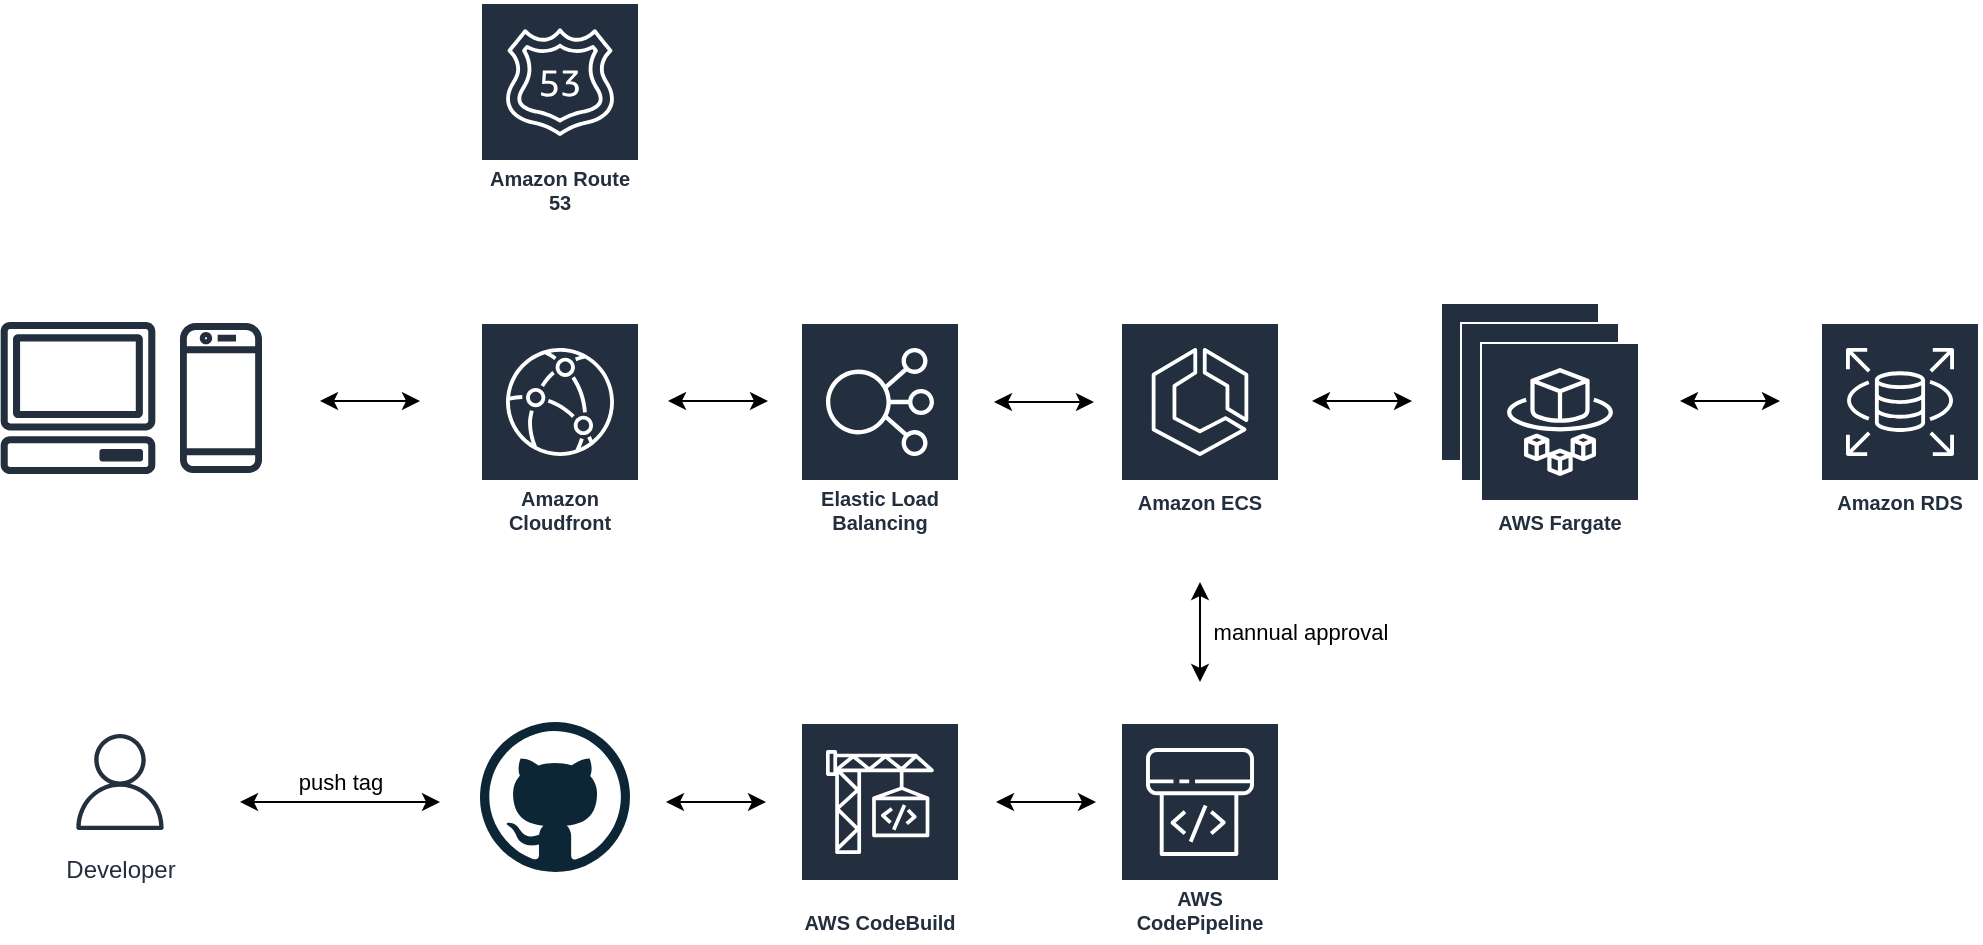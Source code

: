 <mxfile version="20.7.4" type="device"><diagram id="A074mm2RcytpUC03ToiF" name="第 1 页"><mxGraphModel dx="1255" dy="974" grid="1" gridSize="10" guides="1" tooltips="1" connect="1" arrows="1" fold="1" page="1" pageScale="1" pageWidth="827" pageHeight="1169" math="0" shadow="0"><root><mxCell id="0"/><mxCell id="1" parent="0"/><mxCell id="vl7OOV8Izb164x1bm4v4-1" value="Amazon Route 53" style="sketch=0;outlineConnect=0;fontColor=#232F3E;gradientColor=none;strokeColor=#ffffff;fillColor=#232F3E;dashed=0;verticalLabelPosition=middle;verticalAlign=bottom;align=center;html=1;whiteSpace=wrap;fontSize=10;fontStyle=1;spacing=3;shape=mxgraph.aws4.productIcon;prIcon=mxgraph.aws4.route_53;" vertex="1" parent="1"><mxGeometry x="280" y="160" width="80" height="110" as="geometry"/></mxCell><mxCell id="vl7OOV8Izb164x1bm4v4-2" value="Amazon Cloudfront" style="sketch=0;outlineConnect=0;fontColor=#232F3E;gradientColor=none;strokeColor=#ffffff;fillColor=#232F3E;dashed=0;verticalLabelPosition=middle;verticalAlign=bottom;align=center;html=1;whiteSpace=wrap;fontSize=10;fontStyle=1;spacing=3;shape=mxgraph.aws4.productIcon;prIcon=mxgraph.aws4.cloudfront;" vertex="1" parent="1"><mxGeometry x="280" y="320" width="80" height="110" as="geometry"/></mxCell><mxCell id="vl7OOV8Izb164x1bm4v4-3" value="Elastic Load Balancing" style="sketch=0;outlineConnect=0;fontColor=#232F3E;gradientColor=none;strokeColor=#ffffff;fillColor=#232F3E;dashed=0;verticalLabelPosition=middle;verticalAlign=bottom;align=center;html=1;whiteSpace=wrap;fontSize=10;fontStyle=1;spacing=3;shape=mxgraph.aws4.productIcon;prIcon=mxgraph.aws4.elastic_load_balancing;" vertex="1" parent="1"><mxGeometry x="440" y="320" width="80" height="110" as="geometry"/></mxCell><mxCell id="vl7OOV8Izb164x1bm4v4-4" value="" style="sketch=0;outlineConnect=0;fontColor=#232F3E;gradientColor=none;strokeColor=#ffffff;fillColor=#232F3E;dashed=0;verticalLabelPosition=middle;verticalAlign=bottom;align=center;html=1;whiteSpace=wrap;fontSize=10;fontStyle=1;spacing=3;shape=mxgraph.aws4.productIcon;prIcon=mxgraph.aws4.fargate;" vertex="1" parent="1"><mxGeometry x="760" y="310" width="80" height="100" as="geometry"/></mxCell><mxCell id="vl7OOV8Izb164x1bm4v4-5" value="Amazon ECS" style="sketch=0;outlineConnect=0;fontColor=#232F3E;gradientColor=none;strokeColor=#ffffff;fillColor=#232F3E;dashed=0;verticalLabelPosition=middle;verticalAlign=bottom;align=center;html=1;whiteSpace=wrap;fontSize=10;fontStyle=1;spacing=3;shape=mxgraph.aws4.productIcon;prIcon=mxgraph.aws4.ecs;" vertex="1" parent="1"><mxGeometry x="600" y="320" width="80" height="100" as="geometry"/></mxCell><mxCell id="vl7OOV8Izb164x1bm4v4-6" value="\" style="sketch=0;outlineConnect=0;fontColor=#232F3E;gradientColor=none;strokeColor=#ffffff;fillColor=#232F3E;dashed=0;verticalLabelPosition=middle;verticalAlign=bottom;align=center;html=1;whiteSpace=wrap;fontSize=10;fontStyle=1;spacing=3;shape=mxgraph.aws4.productIcon;prIcon=mxgraph.aws4.fargate;" vertex="1" parent="1"><mxGeometry x="770" y="320" width="80" height="100" as="geometry"/></mxCell><mxCell id="vl7OOV8Izb164x1bm4v4-7" value="AWS Fargate" style="sketch=0;outlineConnect=0;fontColor=#232F3E;gradientColor=none;strokeColor=#ffffff;fillColor=#232F3E;dashed=0;verticalLabelPosition=middle;verticalAlign=bottom;align=center;html=1;whiteSpace=wrap;fontSize=10;fontStyle=1;spacing=3;shape=mxgraph.aws4.productIcon;prIcon=mxgraph.aws4.fargate;" vertex="1" parent="1"><mxGeometry x="780" y="330" width="80" height="100" as="geometry"/></mxCell><mxCell id="vl7OOV8Izb164x1bm4v4-8" value="Amazon RDS" style="sketch=0;outlineConnect=0;fontColor=#232F3E;gradientColor=none;strokeColor=#ffffff;fillColor=#232F3E;dashed=0;verticalLabelPosition=middle;verticalAlign=bottom;align=center;html=1;whiteSpace=wrap;fontSize=10;fontStyle=1;spacing=3;shape=mxgraph.aws4.productIcon;prIcon=mxgraph.aws4.rds;" vertex="1" parent="1"><mxGeometry x="950" y="320" width="80" height="100" as="geometry"/></mxCell><mxCell id="vl7OOV8Izb164x1bm4v4-9" value="AWS CodeBuild" style="sketch=0;outlineConnect=0;fontColor=#232F3E;gradientColor=none;strokeColor=#ffffff;fillColor=#232F3E;dashed=0;verticalLabelPosition=middle;verticalAlign=bottom;align=center;html=1;whiteSpace=wrap;fontSize=10;fontStyle=1;spacing=3;shape=mxgraph.aws4.productIcon;prIcon=mxgraph.aws4.codebuild;" vertex="1" parent="1"><mxGeometry x="440" y="520" width="80" height="110" as="geometry"/></mxCell><mxCell id="vl7OOV8Izb164x1bm4v4-10" value="AWS CodePipeline" style="sketch=0;outlineConnect=0;fontColor=#232F3E;gradientColor=none;strokeColor=#ffffff;fillColor=#232F3E;dashed=0;verticalLabelPosition=middle;verticalAlign=bottom;align=center;html=1;whiteSpace=wrap;fontSize=10;fontStyle=1;spacing=3;shape=mxgraph.aws4.productIcon;prIcon=mxgraph.aws4.codepipeline;" vertex="1" parent="1"><mxGeometry x="600" y="520" width="80" height="110" as="geometry"/></mxCell><mxCell id="vl7OOV8Izb164x1bm4v4-12" value="" style="endArrow=classic;startArrow=classic;html=1;rounded=0;" edge="1" parent="1"><mxGeometry width="50" height="50" relative="1" as="geometry"><mxPoint x="374" y="359.5" as="sourcePoint"/><mxPoint x="424" y="359.5" as="targetPoint"/></mxGeometry></mxCell><mxCell id="vl7OOV8Izb164x1bm4v4-13" value="" style="endArrow=classic;startArrow=classic;html=1;rounded=0;" edge="1" parent="1"><mxGeometry width="50" height="50" relative="1" as="geometry"><mxPoint x="537" y="360" as="sourcePoint"/><mxPoint x="587" y="360" as="targetPoint"/></mxGeometry></mxCell><mxCell id="vl7OOV8Izb164x1bm4v4-14" value="" style="endArrow=classic;startArrow=classic;html=1;rounded=0;" edge="1" parent="1"><mxGeometry width="50" height="50" relative="1" as="geometry"><mxPoint x="696" y="359.5" as="sourcePoint"/><mxPoint x="746" y="359.5" as="targetPoint"/></mxGeometry></mxCell><mxCell id="vl7OOV8Izb164x1bm4v4-15" value="" style="dashed=0;outlineConnect=0;html=1;align=center;labelPosition=center;verticalLabelPosition=bottom;verticalAlign=top;shape=mxgraph.weblogos.github" vertex="1" parent="1"><mxGeometry x="280" y="520" width="75" height="75" as="geometry"/></mxCell><mxCell id="vl7OOV8Izb164x1bm4v4-16" value="" style="sketch=0;outlineConnect=0;fontColor=#232F3E;gradientColor=none;fillColor=#232F3D;strokeColor=none;dashed=0;verticalLabelPosition=bottom;verticalAlign=top;align=center;html=1;fontSize=12;fontStyle=0;aspect=fixed;pointerEvents=1;shape=mxgraph.aws4.client;" vertex="1" parent="1"><mxGeometry x="40" y="320" width="78" height="76" as="geometry"/></mxCell><mxCell id="vl7OOV8Izb164x1bm4v4-17" value="" style="sketch=0;outlineConnect=0;fontColor=#232F3E;gradientColor=none;fillColor=#232F3D;strokeColor=none;dashed=0;verticalLabelPosition=bottom;verticalAlign=top;align=center;html=1;fontSize=12;fontStyle=0;aspect=fixed;pointerEvents=1;shape=mxgraph.aws4.mobile_client;" vertex="1" parent="1"><mxGeometry x="130" y="319" width="41" height="78" as="geometry"/></mxCell><mxCell id="vl7OOV8Izb164x1bm4v4-18" value="" style="endArrow=classic;startArrow=classic;html=1;rounded=0;" edge="1" parent="1"><mxGeometry width="50" height="50" relative="1" as="geometry"><mxPoint x="200" y="359.5" as="sourcePoint"/><mxPoint x="250" y="359.5" as="targetPoint"/></mxGeometry></mxCell><mxCell id="vl7OOV8Izb164x1bm4v4-19" value="" style="endArrow=classic;startArrow=classic;html=1;rounded=0;" edge="1" parent="1"><mxGeometry width="50" height="50" relative="1" as="geometry"><mxPoint x="880" y="359.5" as="sourcePoint"/><mxPoint x="930" y="359.5" as="targetPoint"/></mxGeometry></mxCell><mxCell id="vl7OOV8Izb164x1bm4v4-20" value="Developer" style="sketch=0;outlineConnect=0;fontColor=#232F3E;gradientColor=none;strokeColor=#232F3E;fillColor=#ffffff;dashed=0;verticalLabelPosition=bottom;verticalAlign=top;align=center;html=1;fontSize=12;fontStyle=0;aspect=fixed;shape=mxgraph.aws4.resourceIcon;resIcon=mxgraph.aws4.user;" vertex="1" parent="1"><mxGeometry x="70" y="520" width="60" height="60" as="geometry"/></mxCell><mxCell id="vl7OOV8Izb164x1bm4v4-21" value="" style="endArrow=classic;startArrow=classic;html=1;rounded=0;" edge="1" parent="1"><mxGeometry width="50" height="50" relative="1" as="geometry"><mxPoint x="160" y="560" as="sourcePoint"/><mxPoint x="260" y="560" as="targetPoint"/></mxGeometry></mxCell><mxCell id="vl7OOV8Izb164x1bm4v4-22" value="push tag" style="edgeLabel;html=1;align=center;verticalAlign=middle;resizable=0;points=[];" vertex="1" connectable="0" parent="vl7OOV8Izb164x1bm4v4-21"><mxGeometry x="-0.22" y="4" relative="1" as="geometry"><mxPoint x="11" y="-6" as="offset"/></mxGeometry></mxCell><mxCell id="vl7OOV8Izb164x1bm4v4-23" value="" style="endArrow=classic;startArrow=classic;html=1;rounded=0;" edge="1" parent="1"><mxGeometry width="50" height="50" relative="1" as="geometry"><mxPoint x="373" y="560" as="sourcePoint"/><mxPoint x="423" y="560" as="targetPoint"/></mxGeometry></mxCell><mxCell id="vl7OOV8Izb164x1bm4v4-24" value="" style="endArrow=classic;startArrow=classic;html=1;rounded=0;" edge="1" parent="1"><mxGeometry width="50" height="50" relative="1" as="geometry"><mxPoint x="538" y="560" as="sourcePoint"/><mxPoint x="588" y="560" as="targetPoint"/></mxGeometry></mxCell><mxCell id="vl7OOV8Izb164x1bm4v4-25" value="" style="endArrow=classic;startArrow=classic;html=1;rounded=0;" edge="1" parent="1"><mxGeometry width="50" height="50" relative="1" as="geometry"><mxPoint x="640" y="500" as="sourcePoint"/><mxPoint x="640" y="450" as="targetPoint"/></mxGeometry></mxCell><mxCell id="vl7OOV8Izb164x1bm4v4-26" value="mannual approval" style="edgeLabel;html=1;align=center;verticalAlign=middle;resizable=0;points=[];" vertex="1" connectable="0" parent="vl7OOV8Izb164x1bm4v4-25"><mxGeometry relative="1" as="geometry"><mxPoint x="50" as="offset"/></mxGeometry></mxCell></root></mxGraphModel></diagram></mxfile>